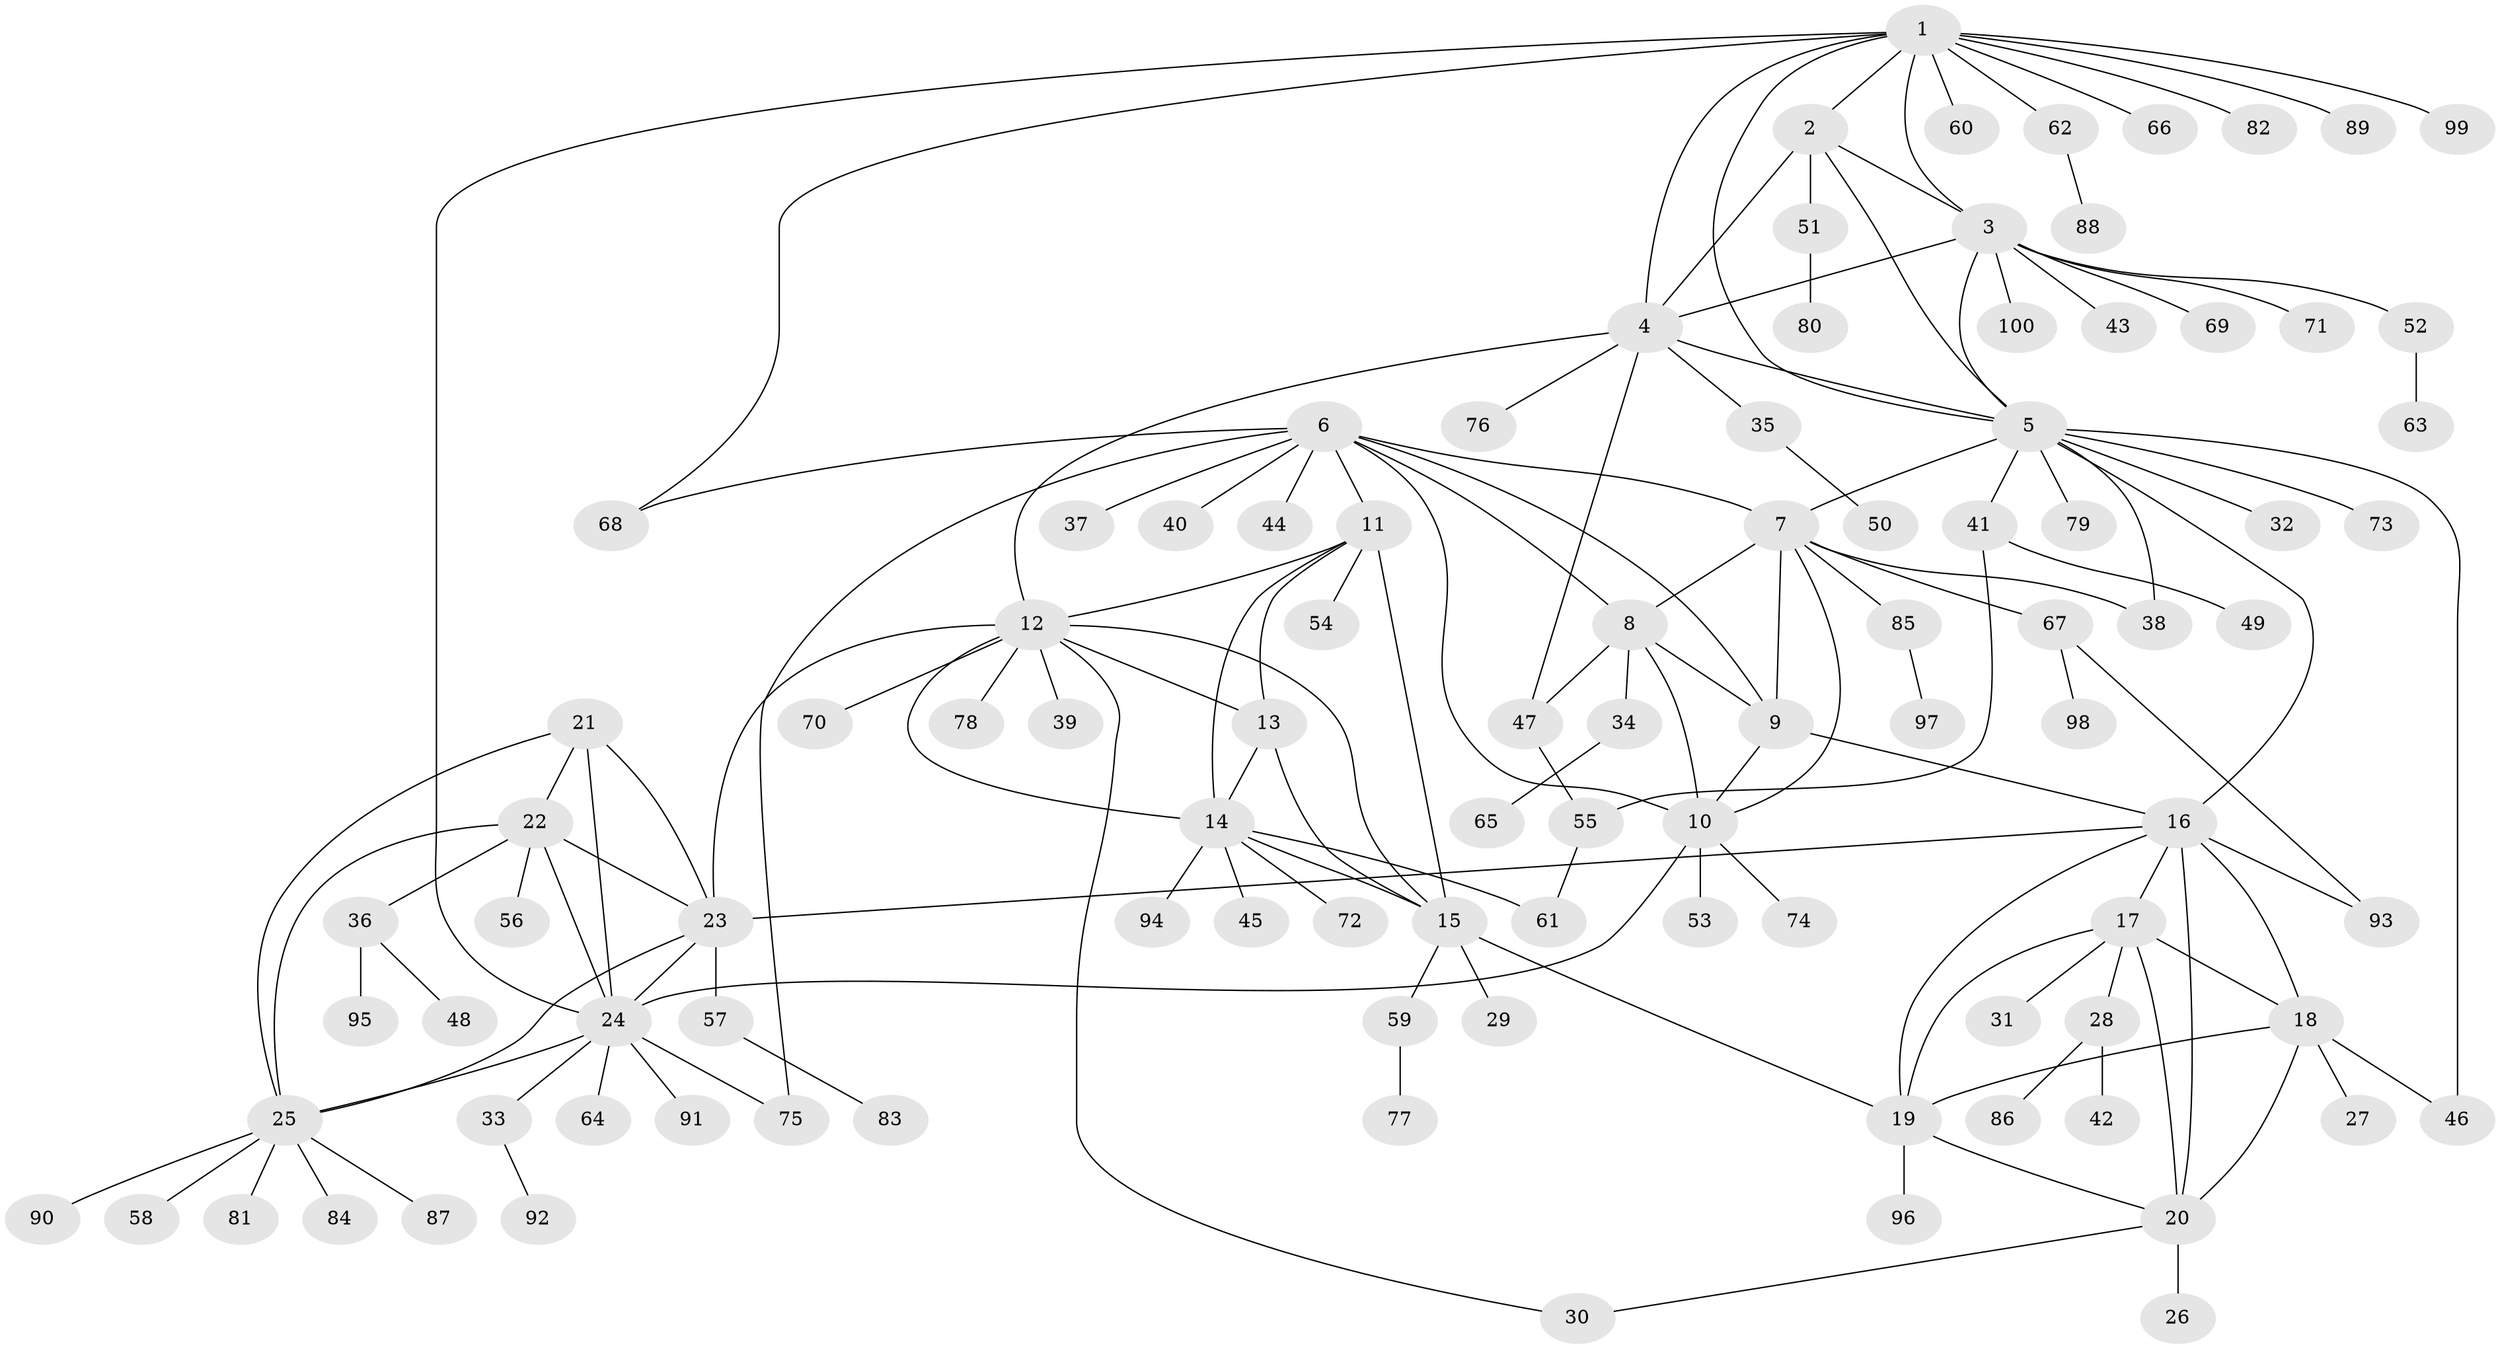 // coarse degree distribution, {6: 0.04285714285714286, 7: 0.07142857142857142, 1: 0.5, 5: 0.04285714285714286, 2: 0.18571428571428572, 4: 0.07142857142857142, 8: 0.05714285714285714, 10: 0.014285714285714285, 11: 0.014285714285714285}
// Generated by graph-tools (version 1.1) at 2025/37/03/04/25 23:37:50]
// undirected, 100 vertices, 144 edges
graph export_dot {
  node [color=gray90,style=filled];
  1;
  2;
  3;
  4;
  5;
  6;
  7;
  8;
  9;
  10;
  11;
  12;
  13;
  14;
  15;
  16;
  17;
  18;
  19;
  20;
  21;
  22;
  23;
  24;
  25;
  26;
  27;
  28;
  29;
  30;
  31;
  32;
  33;
  34;
  35;
  36;
  37;
  38;
  39;
  40;
  41;
  42;
  43;
  44;
  45;
  46;
  47;
  48;
  49;
  50;
  51;
  52;
  53;
  54;
  55;
  56;
  57;
  58;
  59;
  60;
  61;
  62;
  63;
  64;
  65;
  66;
  67;
  68;
  69;
  70;
  71;
  72;
  73;
  74;
  75;
  76;
  77;
  78;
  79;
  80;
  81;
  82;
  83;
  84;
  85;
  86;
  87;
  88;
  89;
  90;
  91;
  92;
  93;
  94;
  95;
  96;
  97;
  98;
  99;
  100;
  1 -- 2;
  1 -- 3;
  1 -- 4;
  1 -- 5;
  1 -- 24;
  1 -- 60;
  1 -- 62;
  1 -- 66;
  1 -- 68;
  1 -- 82;
  1 -- 89;
  1 -- 99;
  2 -- 3;
  2 -- 4;
  2 -- 5;
  2 -- 51;
  3 -- 4;
  3 -- 5;
  3 -- 43;
  3 -- 52;
  3 -- 69;
  3 -- 71;
  3 -- 100;
  4 -- 5;
  4 -- 12;
  4 -- 35;
  4 -- 47;
  4 -- 76;
  5 -- 7;
  5 -- 16;
  5 -- 32;
  5 -- 38;
  5 -- 41;
  5 -- 46;
  5 -- 73;
  5 -- 79;
  6 -- 7;
  6 -- 8;
  6 -- 9;
  6 -- 10;
  6 -- 11;
  6 -- 37;
  6 -- 40;
  6 -- 44;
  6 -- 68;
  6 -- 75;
  7 -- 8;
  7 -- 9;
  7 -- 10;
  7 -- 38;
  7 -- 67;
  7 -- 85;
  8 -- 9;
  8 -- 10;
  8 -- 34;
  8 -- 47;
  9 -- 10;
  9 -- 16;
  10 -- 24;
  10 -- 53;
  10 -- 74;
  11 -- 12;
  11 -- 13;
  11 -- 14;
  11 -- 15;
  11 -- 54;
  12 -- 13;
  12 -- 14;
  12 -- 15;
  12 -- 23;
  12 -- 30;
  12 -- 39;
  12 -- 70;
  12 -- 78;
  13 -- 14;
  13 -- 15;
  14 -- 15;
  14 -- 45;
  14 -- 61;
  14 -- 72;
  14 -- 94;
  15 -- 19;
  15 -- 29;
  15 -- 59;
  16 -- 17;
  16 -- 18;
  16 -- 19;
  16 -- 20;
  16 -- 23;
  16 -- 93;
  17 -- 18;
  17 -- 19;
  17 -- 20;
  17 -- 28;
  17 -- 31;
  18 -- 19;
  18 -- 20;
  18 -- 27;
  18 -- 46;
  19 -- 20;
  19 -- 96;
  20 -- 26;
  20 -- 30;
  21 -- 22;
  21 -- 23;
  21 -- 24;
  21 -- 25;
  22 -- 23;
  22 -- 24;
  22 -- 25;
  22 -- 36;
  22 -- 56;
  23 -- 24;
  23 -- 25;
  23 -- 57;
  24 -- 25;
  24 -- 33;
  24 -- 64;
  24 -- 75;
  24 -- 91;
  25 -- 58;
  25 -- 81;
  25 -- 84;
  25 -- 87;
  25 -- 90;
  28 -- 42;
  28 -- 86;
  33 -- 92;
  34 -- 65;
  35 -- 50;
  36 -- 48;
  36 -- 95;
  41 -- 49;
  41 -- 55;
  47 -- 55;
  51 -- 80;
  52 -- 63;
  55 -- 61;
  57 -- 83;
  59 -- 77;
  62 -- 88;
  67 -- 93;
  67 -- 98;
  85 -- 97;
}
